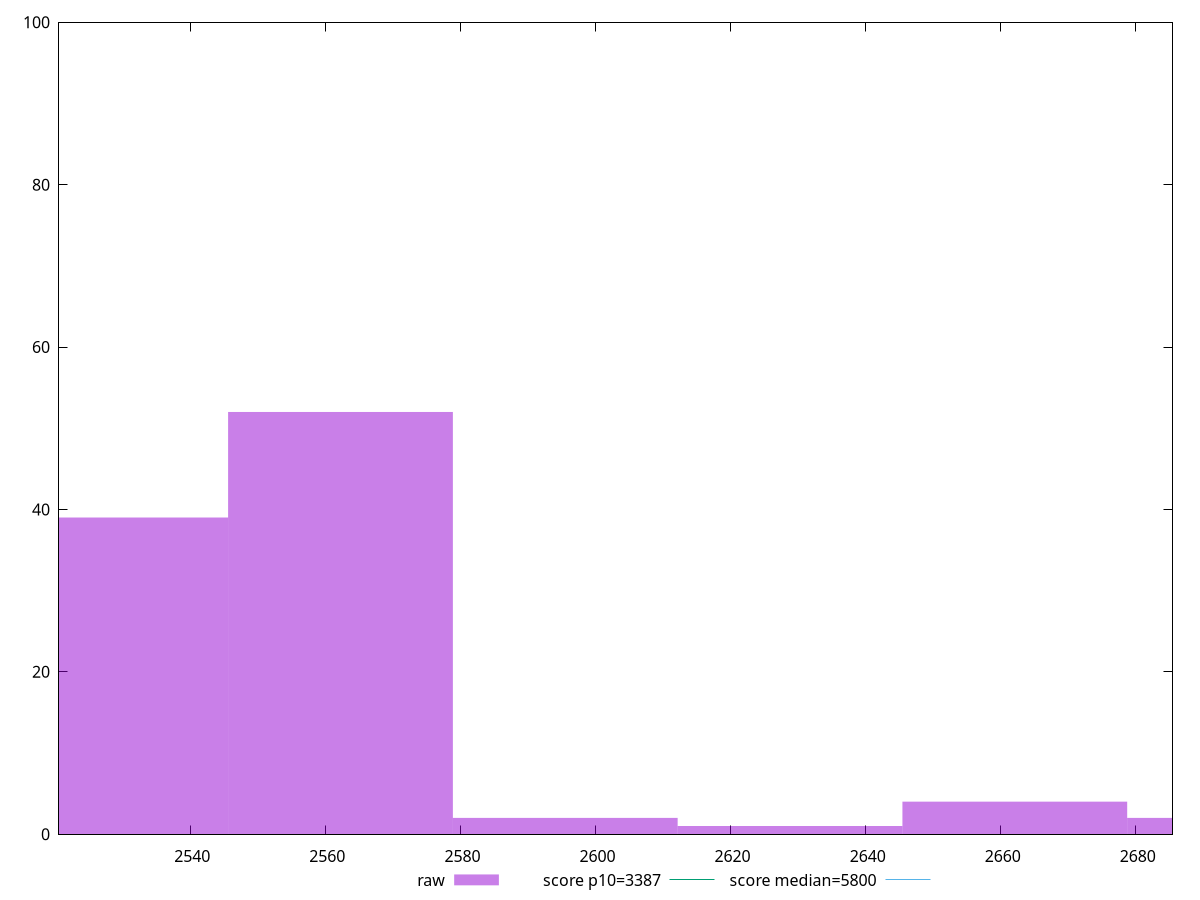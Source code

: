 reset

$raw <<EOF
2528.973555364394 39
2562.249523198136 52
2628.80145886562 1
2695.3533945331046 2
2662.077426699362 4
2595.525491031878 2
EOF

set key outside below
set boxwidth 33.27596783374203
set xrange [2520.577060921106:2685.4222802932204]
set yrange [0:100]
set style fill transparent solid 0.5 noborder

set parametric
set terminal svg size 640, 490 enhanced background rgb 'white'
set output "report_00007_2020-12-11T15:55:29.892Z/speed-index/samples/pages+cached+noexternal+nosvg/raw/histogram.svg"

plot $raw title "raw" with boxes, \
     3387,t title "score p10=3387", \
     5800,t title "score median=5800"

reset
